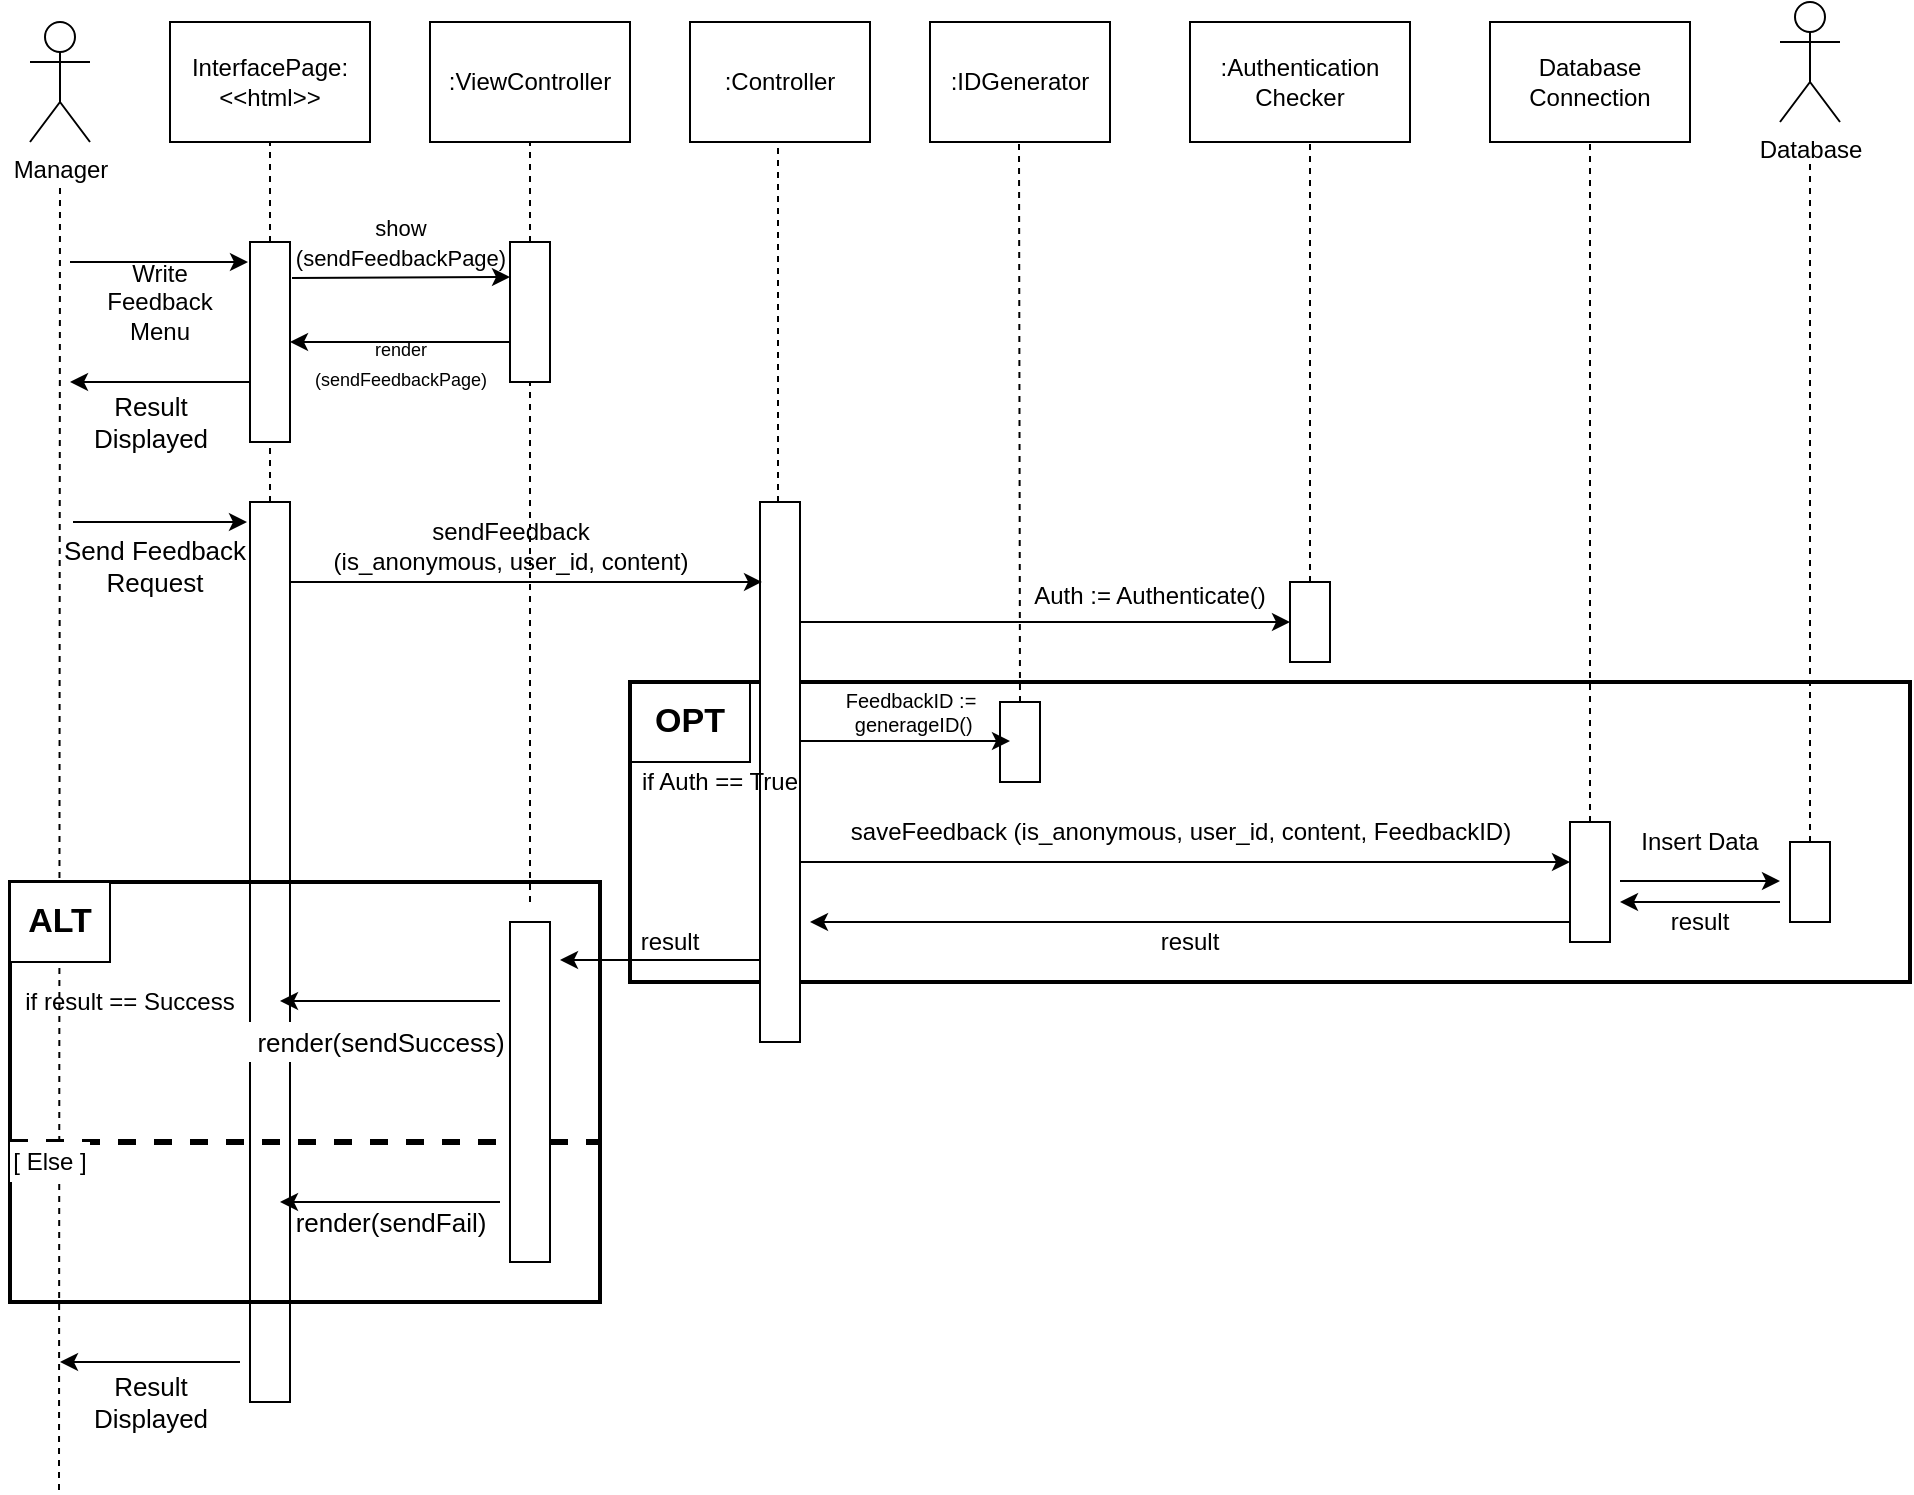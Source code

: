 <mxfile version="14.6.12" type="github">
  <diagram id="kgpKYQtTHZ0yAKxKKP6v" name="Page-1">
    <mxGraphModel dx="1892" dy="1070" grid="1" gridSize="10" guides="1" tooltips="1" connect="1" arrows="1" fold="1" page="1" pageScale="1" pageWidth="1169" pageHeight="1654" math="0" shadow="0">
      <root>
        <mxCell id="0" />
        <mxCell id="1" parent="0" />
        <mxCell id="PfFklqmFaSp1VNOssTtt-43" value="" style="rounded=0;whiteSpace=wrap;html=1;fontSize=10;fillColor=none;strokeWidth=2;" vertex="1" parent="1">
          <mxGeometry x="340" y="400" width="640" height="150" as="geometry" />
        </mxCell>
        <mxCell id="PfFklqmFaSp1VNOssTtt-1" value="Manager" style="shape=umlActor;verticalLabelPosition=bottom;verticalAlign=top;html=1;outlineConnect=0;" vertex="1" parent="1">
          <mxGeometry x="40" y="70" width="30" height="60" as="geometry" />
        </mxCell>
        <mxCell id="PfFklqmFaSp1VNOssTtt-2" value="" style="endArrow=none;dashed=1;html=1;" edge="1" parent="1">
          <mxGeometry width="50" height="50" relative="1" as="geometry">
            <mxPoint x="54.5" y="804" as="sourcePoint" />
            <mxPoint x="55" y="150" as="targetPoint" />
          </mxGeometry>
        </mxCell>
        <mxCell id="PfFklqmFaSp1VNOssTtt-3" value="InterfacePage:&lt;br&gt;&amp;lt;&amp;lt;html&amp;gt;&amp;gt;" style="rounded=0;whiteSpace=wrap;html=1;" vertex="1" parent="1">
          <mxGeometry x="110" y="70" width="100" height="60" as="geometry" />
        </mxCell>
        <mxCell id="PfFklqmFaSp1VNOssTtt-4" value=":ViewController" style="rounded=0;whiteSpace=wrap;html=1;" vertex="1" parent="1">
          <mxGeometry x="240" y="70" width="100" height="60" as="geometry" />
        </mxCell>
        <mxCell id="PfFklqmFaSp1VNOssTtt-5" value="" style="rounded=0;whiteSpace=wrap;html=1;" vertex="1" parent="1">
          <mxGeometry x="150" y="180" width="20" height="100" as="geometry" />
        </mxCell>
        <mxCell id="PfFklqmFaSp1VNOssTtt-6" value="" style="endArrow=classic;html=1;entryX=0;entryY=0.25;entryDx=0;entryDy=0;" edge="1" parent="1" target="PfFklqmFaSp1VNOssTtt-7">
          <mxGeometry width="50" height="50" relative="1" as="geometry">
            <mxPoint x="171" y="198" as="sourcePoint" />
            <mxPoint x="240" y="190" as="targetPoint" />
          </mxGeometry>
        </mxCell>
        <mxCell id="PfFklqmFaSp1VNOssTtt-7" value="" style="rounded=0;whiteSpace=wrap;html=1;" vertex="1" parent="1">
          <mxGeometry x="280" y="180" width="20" height="70" as="geometry" />
        </mxCell>
        <mxCell id="PfFklqmFaSp1VNOssTtt-8" value="&lt;font style=&quot;font-size: 11px&quot;&gt;show&lt;br&gt;(sendFeedbackPage)&lt;/font&gt;" style="text;html=1;align=center;verticalAlign=middle;resizable=0;points=[];autosize=1;strokeColor=none;" vertex="1" parent="1">
          <mxGeometry x="165" y="160" width="120" height="40" as="geometry" />
        </mxCell>
        <mxCell id="PfFklqmFaSp1VNOssTtt-9" value="" style="endArrow=classic;html=1;" edge="1" parent="1">
          <mxGeometry width="50" height="50" relative="1" as="geometry">
            <mxPoint x="280" y="230" as="sourcePoint" />
            <mxPoint x="170" y="230" as="targetPoint" />
          </mxGeometry>
        </mxCell>
        <mxCell id="PfFklqmFaSp1VNOssTtt-10" value="&lt;font style=&quot;font-size: 9px&quot;&gt;render&lt;br&gt;(sendFeedbackPage)&lt;/font&gt;" style="text;html=1;align=center;verticalAlign=middle;resizable=0;points=[];autosize=1;strokeColor=none;" vertex="1" parent="1">
          <mxGeometry x="170" y="225" width="110" height="30" as="geometry" />
        </mxCell>
        <mxCell id="PfFklqmFaSp1VNOssTtt-11" value="" style="endArrow=none;dashed=1;html=1;exitX=0.5;exitY=0;exitDx=0;exitDy=0;" edge="1" parent="1" source="PfFklqmFaSp1VNOssTtt-5">
          <mxGeometry width="50" height="50" relative="1" as="geometry">
            <mxPoint x="110" y="180" as="sourcePoint" />
            <mxPoint x="160" y="130" as="targetPoint" />
          </mxGeometry>
        </mxCell>
        <mxCell id="PfFklqmFaSp1VNOssTtt-12" value="" style="endArrow=none;dashed=1;html=1;entryX=0.5;entryY=1;entryDx=0;entryDy=0;exitX=0.5;exitY=0;exitDx=0;exitDy=0;" edge="1" parent="1" source="PfFklqmFaSp1VNOssTtt-7" target="PfFklqmFaSp1VNOssTtt-4">
          <mxGeometry width="50" height="50" relative="1" as="geometry">
            <mxPoint x="390" y="420" as="sourcePoint" />
            <mxPoint x="360" y="230" as="targetPoint" />
          </mxGeometry>
        </mxCell>
        <mxCell id="PfFklqmFaSp1VNOssTtt-13" value="" style="endArrow=classic;html=1;" edge="1" parent="1">
          <mxGeometry width="50" height="50" relative="1" as="geometry">
            <mxPoint x="150" y="250" as="sourcePoint" />
            <mxPoint x="60" y="250" as="targetPoint" />
          </mxGeometry>
        </mxCell>
        <mxCell id="PfFklqmFaSp1VNOssTtt-14" value="&lt;font style=&quot;font-size: 13px;&quot;&gt;Result&lt;br style=&quot;font-size: 13px;&quot;&gt;Displayed&lt;br style=&quot;font-size: 13px;&quot;&gt;&lt;/font&gt;" style="text;html=1;align=center;verticalAlign=middle;resizable=0;points=[];autosize=1;strokeColor=none;fontSize=13;" vertex="1" parent="1">
          <mxGeometry x="65" y="250" width="70" height="40" as="geometry" />
        </mxCell>
        <mxCell id="PfFklqmFaSp1VNOssTtt-15" value="" style="rounded=0;whiteSpace=wrap;html=1;" vertex="1" parent="1">
          <mxGeometry x="150" y="310" width="20" height="450" as="geometry" />
        </mxCell>
        <mxCell id="PfFklqmFaSp1VNOssTtt-16" value="" style="endArrow=none;dashed=1;html=1;exitX=0.5;exitY=0;exitDx=0;exitDy=0;" edge="1" parent="1" source="PfFklqmFaSp1VNOssTtt-15">
          <mxGeometry width="50" height="50" relative="1" as="geometry">
            <mxPoint x="110" y="330" as="sourcePoint" />
            <mxPoint x="160" y="280" as="targetPoint" />
          </mxGeometry>
        </mxCell>
        <mxCell id="PfFklqmFaSp1VNOssTtt-17" value="Write Feedback Menu" style="text;html=1;strokeColor=none;fillColor=none;align=center;verticalAlign=middle;whiteSpace=wrap;rounded=0;" vertex="1" parent="1">
          <mxGeometry x="70" y="200" width="70" height="20" as="geometry" />
        </mxCell>
        <mxCell id="PfFklqmFaSp1VNOssTtt-18" value="" style="endArrow=classic;html=1;entryX=-0.05;entryY=0.1;entryDx=0;entryDy=0;entryPerimeter=0;" edge="1" parent="1" target="PfFklqmFaSp1VNOssTtt-5">
          <mxGeometry width="50" height="50" relative="1" as="geometry">
            <mxPoint x="60" y="190" as="sourcePoint" />
            <mxPoint x="110" y="140" as="targetPoint" />
          </mxGeometry>
        </mxCell>
        <mxCell id="PfFklqmFaSp1VNOssTtt-19" value="" style="endArrow=classic;html=1;" edge="1" parent="1">
          <mxGeometry width="50" height="50" relative="1" as="geometry">
            <mxPoint x="61.5" y="320" as="sourcePoint" />
            <mxPoint x="148.5" y="320" as="targetPoint" />
          </mxGeometry>
        </mxCell>
        <mxCell id="PfFklqmFaSp1VNOssTtt-20" value="&lt;font style=&quot;font-size: 13px&quot;&gt;Send Feedback&lt;br&gt;Request&lt;br style=&quot;font-size: 13px&quot;&gt;&lt;/font&gt;" style="text;html=1;align=center;verticalAlign=middle;resizable=0;points=[];autosize=1;strokeColor=none;fontSize=13;" vertex="1" parent="1">
          <mxGeometry x="46.5" y="322" width="110" height="40" as="geometry" />
        </mxCell>
        <mxCell id="PfFklqmFaSp1VNOssTtt-21" value=":Controller" style="rounded=0;whiteSpace=wrap;html=1;" vertex="1" parent="1">
          <mxGeometry x="370" y="70" width="90" height="60" as="geometry" />
        </mxCell>
        <mxCell id="PfFklqmFaSp1VNOssTtt-22" value="" style="endArrow=none;dashed=1;html=1;" edge="1" parent="1">
          <mxGeometry width="50" height="50" relative="1" as="geometry">
            <mxPoint x="414" y="310" as="sourcePoint" />
            <mxPoint x="414" y="130" as="targetPoint" />
          </mxGeometry>
        </mxCell>
        <mxCell id="PfFklqmFaSp1VNOssTtt-23" value="" style="rounded=0;whiteSpace=wrap;html=1;" vertex="1" parent="1">
          <mxGeometry x="405" y="310" width="20" height="270" as="geometry" />
        </mxCell>
        <mxCell id="PfFklqmFaSp1VNOssTtt-26" value="" style="endArrow=classic;html=1;entryX=0.05;entryY=0.148;entryDx=0;entryDy=0;entryPerimeter=0;" edge="1" parent="1" target="PfFklqmFaSp1VNOssTtt-23">
          <mxGeometry width="50" height="50" relative="1" as="geometry">
            <mxPoint x="170" y="350" as="sourcePoint" />
            <mxPoint x="220" y="300" as="targetPoint" />
          </mxGeometry>
        </mxCell>
        <mxCell id="PfFklqmFaSp1VNOssTtt-27" value="sendFeedback&lt;br&gt;(is_anonymous, user_id, content)" style="text;html=1;align=center;verticalAlign=middle;resizable=0;points=[];autosize=1;strokeColor=none;fillColor=#FFFFFF;" vertex="1" parent="1">
          <mxGeometry x="185" y="317" width="190" height="30" as="geometry" />
        </mxCell>
        <mxCell id="PfFklqmFaSp1VNOssTtt-28" value=":IDGenerator" style="rounded=0;whiteSpace=wrap;html=1;" vertex="1" parent="1">
          <mxGeometry x="490" y="70" width="90" height="60" as="geometry" />
        </mxCell>
        <mxCell id="PfFklqmFaSp1VNOssTtt-30" value="" style="rounded=0;whiteSpace=wrap;html=1;" vertex="1" parent="1">
          <mxGeometry x="525" y="410" width="20" height="40" as="geometry" />
        </mxCell>
        <mxCell id="PfFklqmFaSp1VNOssTtt-33" value="" style="endArrow=none;dashed=1;html=1;exitX=0.5;exitY=0;exitDx=0;exitDy=0;" edge="1" parent="1" source="PfFklqmFaSp1VNOssTtt-30">
          <mxGeometry width="50" height="50" relative="1" as="geometry">
            <mxPoint x="534.5" y="310" as="sourcePoint" />
            <mxPoint x="534.5" y="130" as="targetPoint" />
          </mxGeometry>
        </mxCell>
        <mxCell id="PfFklqmFaSp1VNOssTtt-35" value="" style="endArrow=classic;html=1;" edge="1" parent="1">
          <mxGeometry width="50" height="50" relative="1" as="geometry">
            <mxPoint x="425" y="429.5" as="sourcePoint" />
            <mxPoint x="530" y="429.5" as="targetPoint" />
          </mxGeometry>
        </mxCell>
        <mxCell id="PfFklqmFaSp1VNOssTtt-36" value="FeedbackID :=&lt;br&gt;&amp;nbsp;generageID()" style="text;html=1;align=center;verticalAlign=middle;resizable=0;points=[];autosize=1;strokeColor=none;fontSize=10;" vertex="1" parent="1">
          <mxGeometry x="440" y="400" width="80" height="30" as="geometry" />
        </mxCell>
        <mxCell id="PfFklqmFaSp1VNOssTtt-37" value=":Authentication&lt;br&gt;Checker" style="rounded=0;whiteSpace=wrap;html=1;" vertex="1" parent="1">
          <mxGeometry x="620" y="70" width="110" height="60" as="geometry" />
        </mxCell>
        <mxCell id="PfFklqmFaSp1VNOssTtt-39" value="" style="endArrow=none;dashed=1;html=1;exitX=0.5;exitY=0;exitDx=0;exitDy=0;" edge="1" parent="1" source="PfFklqmFaSp1VNOssTtt-40">
          <mxGeometry width="50" height="50" relative="1" as="geometry">
            <mxPoint x="680.5" y="330" as="sourcePoint" />
            <mxPoint x="680" y="130" as="targetPoint" />
          </mxGeometry>
        </mxCell>
        <mxCell id="PfFklqmFaSp1VNOssTtt-40" value="" style="rounded=0;whiteSpace=wrap;html=1;" vertex="1" parent="1">
          <mxGeometry x="670" y="350" width="20" height="40" as="geometry" />
        </mxCell>
        <mxCell id="PfFklqmFaSp1VNOssTtt-41" value="" style="endArrow=classic;html=1;" edge="1" parent="1">
          <mxGeometry width="50" height="50" relative="1" as="geometry">
            <mxPoint x="425" y="370" as="sourcePoint" />
            <mxPoint x="670" y="370" as="targetPoint" />
          </mxGeometry>
        </mxCell>
        <mxCell id="PfFklqmFaSp1VNOssTtt-42" value="Auth := Authenticate()" style="text;html=1;strokeColor=none;fillColor=none;align=center;verticalAlign=middle;whiteSpace=wrap;rounded=0;" vertex="1" parent="1">
          <mxGeometry x="520" y="347" width="160" height="20" as="geometry" />
        </mxCell>
        <mxCell id="PfFklqmFaSp1VNOssTtt-44" value="&lt;b style=&quot;font-size: 12px&quot;&gt;&lt;font style=&quot;font-size: 17px&quot;&gt;OPT&lt;/font&gt;&lt;/b&gt;" style="rounded=0;whiteSpace=wrap;html=1;fontSize=10;fillColor=none;" vertex="1" parent="1">
          <mxGeometry x="340" y="400" width="60" height="40" as="geometry" />
        </mxCell>
        <mxCell id="PfFklqmFaSp1VNOssTtt-45" value="if Auth == True" style="text;html=1;strokeColor=none;align=center;verticalAlign=middle;whiteSpace=wrap;rounded=0;" vertex="1" parent="1">
          <mxGeometry x="320" y="440" width="130" height="20" as="geometry" />
        </mxCell>
        <mxCell id="PfFklqmFaSp1VNOssTtt-46" value="Database" style="shape=umlActor;verticalLabelPosition=bottom;verticalAlign=top;html=1;outlineConnect=0;" vertex="1" parent="1">
          <mxGeometry x="915" y="60" width="30" height="60" as="geometry" />
        </mxCell>
        <mxCell id="PfFklqmFaSp1VNOssTtt-47" value="Database&lt;br&gt;Connection" style="rounded=0;whiteSpace=wrap;html=1;" vertex="1" parent="1">
          <mxGeometry x="770" y="70" width="100" height="60" as="geometry" />
        </mxCell>
        <mxCell id="PfFklqmFaSp1VNOssTtt-48" value="" style="endArrow=none;dashed=1;html=1;fontSize=10;exitX=0.5;exitY=0;exitDx=0;exitDy=0;" edge="1" parent="1" source="PfFklqmFaSp1VNOssTtt-49">
          <mxGeometry width="50" height="50" relative="1" as="geometry">
            <mxPoint x="820" y="480" as="sourcePoint" />
            <mxPoint x="820" y="130" as="targetPoint" />
          </mxGeometry>
        </mxCell>
        <mxCell id="PfFklqmFaSp1VNOssTtt-49" value="" style="rounded=0;whiteSpace=wrap;html=1;fontSize=10;fillColor=none;" vertex="1" parent="1">
          <mxGeometry x="810" y="470" width="20" height="60" as="geometry" />
        </mxCell>
        <mxCell id="PfFklqmFaSp1VNOssTtt-50" value="" style="endArrow=classic;html=1;fontSize=10;" edge="1" parent="1">
          <mxGeometry width="50" height="50" relative="1" as="geometry">
            <mxPoint x="425" y="490" as="sourcePoint" />
            <mxPoint x="810" y="490" as="targetPoint" />
          </mxGeometry>
        </mxCell>
        <mxCell id="PfFklqmFaSp1VNOssTtt-51" value="saveFeedback (is_anonymous, user_id, content, FeedbackID)" style="text;html=1;align=center;verticalAlign=middle;resizable=0;points=[];autosize=1;strokeColor=none;" vertex="1" parent="1">
          <mxGeometry x="440" y="465" width="350" height="20" as="geometry" />
        </mxCell>
        <mxCell id="PfFklqmFaSp1VNOssTtt-53" value="" style="rounded=0;whiteSpace=wrap;html=1;" vertex="1" parent="1">
          <mxGeometry x="920" y="480" width="20" height="40" as="geometry" />
        </mxCell>
        <mxCell id="PfFklqmFaSp1VNOssTtt-54" value="" style="endArrow=classic;html=1;strokeWidth=1;" edge="1" parent="1">
          <mxGeometry width="50" height="50" relative="1" as="geometry">
            <mxPoint x="835" y="499.5" as="sourcePoint" />
            <mxPoint x="915" y="499.5" as="targetPoint" />
          </mxGeometry>
        </mxCell>
        <mxCell id="PfFklqmFaSp1VNOssTtt-55" value="Insert Data" style="text;html=1;strokeColor=none;fillColor=none;align=center;verticalAlign=middle;whiteSpace=wrap;rounded=0;" vertex="1" parent="1">
          <mxGeometry x="835" y="470" width="80" height="20" as="geometry" />
        </mxCell>
        <mxCell id="PfFklqmFaSp1VNOssTtt-56" value="" style="endArrow=classic;html=1;strokeWidth=1;" edge="1" parent="1">
          <mxGeometry width="50" height="50" relative="1" as="geometry">
            <mxPoint x="915" y="510" as="sourcePoint" />
            <mxPoint x="835" y="510" as="targetPoint" />
          </mxGeometry>
        </mxCell>
        <mxCell id="PfFklqmFaSp1VNOssTtt-57" value="result" style="text;html=1;strokeColor=none;fillColor=none;align=center;verticalAlign=middle;whiteSpace=wrap;rounded=0;" vertex="1" parent="1">
          <mxGeometry x="835" y="510" width="80" height="20" as="geometry" />
        </mxCell>
        <mxCell id="PfFklqmFaSp1VNOssTtt-58" value="" style="endArrow=none;dashed=1;html=1;fontSize=10;exitX=0.5;exitY=0;exitDx=0;exitDy=0;" edge="1" parent="1" source="PfFklqmFaSp1VNOssTtt-53">
          <mxGeometry width="50" height="50" relative="1" as="geometry">
            <mxPoint x="880" y="360" as="sourcePoint" />
            <mxPoint x="930" y="140" as="targetPoint" />
          </mxGeometry>
        </mxCell>
        <mxCell id="PfFklqmFaSp1VNOssTtt-60" style="edgeStyle=orthogonalEdgeStyle;rounded=0;orthogonalLoop=1;jettySize=auto;html=1;exitX=0.5;exitY=1;exitDx=0;exitDy=0;fontSize=10;" edge="1" parent="1" source="PfFklqmFaSp1VNOssTtt-43" target="PfFklqmFaSp1VNOssTtt-43">
          <mxGeometry relative="1" as="geometry" />
        </mxCell>
        <mxCell id="PfFklqmFaSp1VNOssTtt-61" value="" style="endArrow=none;dashed=1;html=1;fontSize=10;" edge="1" parent="1">
          <mxGeometry width="50" height="50" relative="1" as="geometry">
            <mxPoint x="290" y="510" as="sourcePoint" />
            <mxPoint x="290" y="250" as="targetPoint" />
          </mxGeometry>
        </mxCell>
        <mxCell id="PfFklqmFaSp1VNOssTtt-64" value="" style="endArrow=classic;html=1;fontSize=10;" edge="1" parent="1">
          <mxGeometry width="50" height="50" relative="1" as="geometry">
            <mxPoint x="810" y="520" as="sourcePoint" />
            <mxPoint x="430" y="520" as="targetPoint" />
          </mxGeometry>
        </mxCell>
        <mxCell id="PfFklqmFaSp1VNOssTtt-65" value="result" style="text;html=1;strokeColor=none;fillColor=none;align=center;verticalAlign=middle;whiteSpace=wrap;rounded=0;" vertex="1" parent="1">
          <mxGeometry x="580" y="520" width="80" height="20" as="geometry" />
        </mxCell>
        <mxCell id="PfFklqmFaSp1VNOssTtt-68" value="" style="rounded=0;whiteSpace=wrap;html=1;strokeWidth=2;gradientColor=none;fillColor=none;" vertex="1" parent="1">
          <mxGeometry x="30" y="500" width="295" height="210" as="geometry" />
        </mxCell>
        <mxCell id="PfFklqmFaSp1VNOssTtt-69" value="" style="endArrow=none;dashed=1;html=1;strokeWidth=3;" edge="1" parent="1">
          <mxGeometry width="50" height="50" relative="1" as="geometry">
            <mxPoint x="30" y="630" as="sourcePoint" />
            <mxPoint x="325" y="630" as="targetPoint" />
          </mxGeometry>
        </mxCell>
        <mxCell id="PfFklqmFaSp1VNOssTtt-70" value="&lt;font style=&quot;font-size: 13px&quot;&gt;render(sendSuccess)&lt;/font&gt;" style="text;html=1;align=center;verticalAlign=middle;resizable=0;points=[];autosize=1;strokeColor=none;fontSize=13;fillColor=#ffffff;" vertex="1" parent="1">
          <mxGeometry x="145" y="570" width="140" height="20" as="geometry" />
        </mxCell>
        <mxCell id="PfFklqmFaSp1VNOssTtt-71" value="" style="endArrow=classic;html=1;" edge="1" parent="1">
          <mxGeometry width="50" height="50" relative="1" as="geometry">
            <mxPoint x="275" y="559.5" as="sourcePoint" />
            <mxPoint x="165" y="559.5" as="targetPoint" />
          </mxGeometry>
        </mxCell>
        <mxCell id="PfFklqmFaSp1VNOssTtt-72" value="" style="endArrow=classic;html=1;" edge="1" parent="1">
          <mxGeometry width="50" height="50" relative="1" as="geometry">
            <mxPoint x="275" y="660" as="sourcePoint" />
            <mxPoint x="165" y="660" as="targetPoint" />
          </mxGeometry>
        </mxCell>
        <mxCell id="PfFklqmFaSp1VNOssTtt-73" value="&lt;font style=&quot;font-size: 13px&quot;&gt;render(sendFail)&lt;/font&gt;" style="text;html=1;align=center;verticalAlign=middle;resizable=0;points=[];autosize=1;strokeColor=none;fontSize=13;" vertex="1" parent="1">
          <mxGeometry x="165" y="660" width="110" height="20" as="geometry" />
        </mxCell>
        <mxCell id="PfFklqmFaSp1VNOssTtt-74" value="&lt;span style=&quot;font-size: 17px&quot;&gt;&lt;b&gt;ALT&lt;/b&gt;&lt;/span&gt;" style="rounded=0;whiteSpace=wrap;html=1;" vertex="1" parent="1">
          <mxGeometry x="30" y="500" width="50" height="40" as="geometry" />
        </mxCell>
        <mxCell id="PfFklqmFaSp1VNOssTtt-75" value="&lt;font style=&quot;font-size: 13px;&quot;&gt;Result&lt;br style=&quot;font-size: 13px;&quot;&gt;Displayed&lt;br style=&quot;font-size: 13px;&quot;&gt;&lt;/font&gt;" style="text;html=1;align=center;verticalAlign=middle;resizable=0;points=[];autosize=1;strokeColor=none;fontSize=13;" vertex="1" parent="1">
          <mxGeometry x="65" y="740" width="70" height="40" as="geometry" />
        </mxCell>
        <mxCell id="PfFklqmFaSp1VNOssTtt-76" value="" style="endArrow=classic;html=1;" edge="1" parent="1">
          <mxGeometry width="50" height="50" relative="1" as="geometry">
            <mxPoint x="145" y="740" as="sourcePoint" />
            <mxPoint x="55" y="740" as="targetPoint" />
          </mxGeometry>
        </mxCell>
        <mxCell id="PfFklqmFaSp1VNOssTtt-77" value="[ Else ]" style="text;html=1;strokeColor=none;align=center;verticalAlign=middle;whiteSpace=wrap;rounded=0;fillColor=#ffffff;" vertex="1" parent="1">
          <mxGeometry x="30" y="630" width="40" height="20" as="geometry" />
        </mxCell>
        <mxCell id="PfFklqmFaSp1VNOssTtt-78" value="if result == Success" style="text;html=1;strokeColor=none;align=center;verticalAlign=middle;whiteSpace=wrap;rounded=0;" vertex="1" parent="1">
          <mxGeometry x="25" y="550" width="130" height="20" as="geometry" />
        </mxCell>
        <mxCell id="PfFklqmFaSp1VNOssTtt-79" value="" style="rounded=0;whiteSpace=wrap;html=1;fontSize=10;fillColor=#ffffff;" vertex="1" parent="1">
          <mxGeometry x="280" y="520" width="20" height="170" as="geometry" />
        </mxCell>
        <mxCell id="PfFklqmFaSp1VNOssTtt-80" value="" style="endArrow=classic;html=1;fontSize=10;" edge="1" parent="1">
          <mxGeometry width="50" height="50" relative="1" as="geometry">
            <mxPoint x="405" y="539" as="sourcePoint" />
            <mxPoint x="305" y="539" as="targetPoint" />
          </mxGeometry>
        </mxCell>
        <mxCell id="PfFklqmFaSp1VNOssTtt-81" value="result" style="text;html=1;strokeColor=none;fillColor=none;align=center;verticalAlign=middle;whiteSpace=wrap;rounded=0;" vertex="1" parent="1">
          <mxGeometry x="320" y="520" width="80" height="20" as="geometry" />
        </mxCell>
      </root>
    </mxGraphModel>
  </diagram>
</mxfile>
